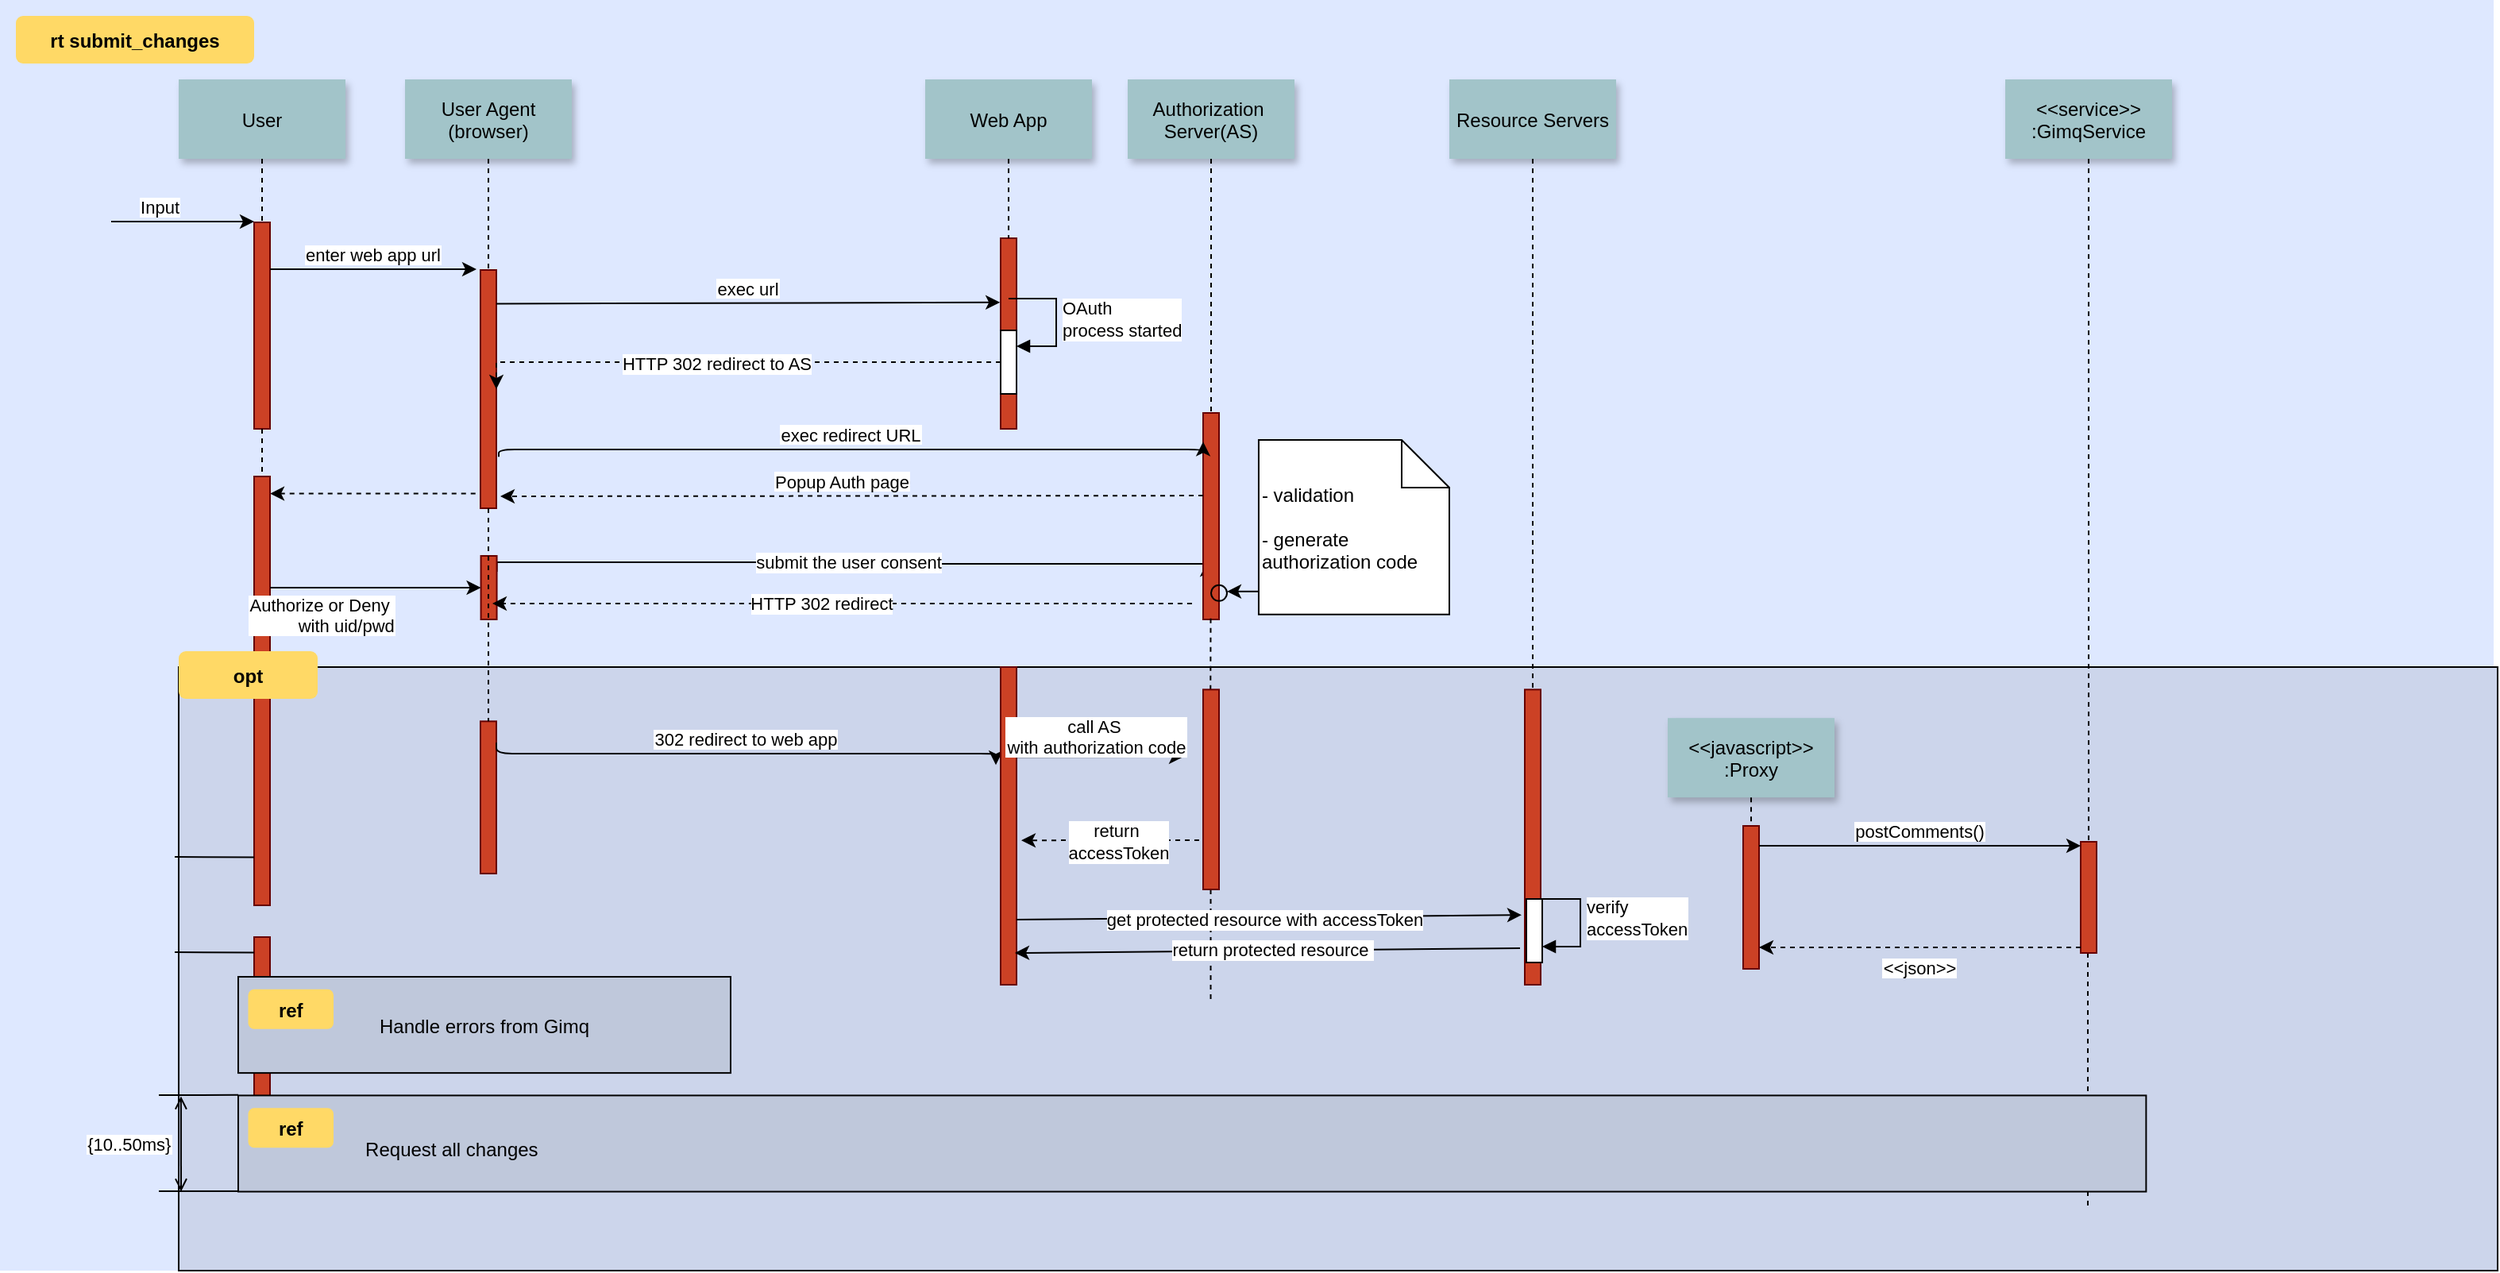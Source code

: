 <mxfile version="24.5.2" type="github">
  <diagram name="Page-1" id="9361dd3d-8414-5efd-6122-117bd74ce7a7">
    <mxGraphModel dx="1224" dy="738" grid="1" gridSize="10" guides="1" tooltips="1" connect="1" arrows="1" fold="1" page="0" pageScale="1.5" pageWidth="826" pageHeight="1169" background="none" math="0" shadow="0">
      <root>
        <mxCell id="0" />
        <mxCell id="1" parent="0" />
        <mxCell id="69" value="" style="fillColor=#DEE8FF;strokeColor=none" parent="1" vertex="1">
          <mxGeometry x="40" y="10" width="1570" height="800" as="geometry" />
        </mxCell>
        <mxCell id="20" value="" style="fillColor=#CCD5EB" parent="1" vertex="1">
          <mxGeometry x="152.5" y="430" width="1460" height="380" as="geometry" />
        </mxCell>
        <mxCell id="81" value="" style="edgeStyle=elbowEdgeStyle;elbow=horizontal;endArrow=none;dashed=1" parent="1" edge="1">
          <mxGeometry x="1460" y="437.894" width="100" height="100" as="geometry">
            <mxPoint x="1354.5" y="610" as="sourcePoint" />
            <mxPoint x="1354.5" y="770" as="targetPoint" />
          </mxGeometry>
        </mxCell>
        <mxCell id="2" value="" style="fillColor=#CC4125;strokeColor=#660000" parent="1" vertex="1">
          <mxGeometry x="200" y="150" width="10" height="130" as="geometry" />
        </mxCell>
        <mxCell id="3" value="Input" style="edgeStyle=none;verticalLabelPosition=top;verticalAlign=bottom;labelPosition=left;align=right" parent="1" edge="1">
          <mxGeometry x="110" y="49.5" width="100" height="100" as="geometry">
            <mxPoint x="110" y="149.5" as="sourcePoint" />
            <mxPoint x="200" y="149.5" as="targetPoint" />
          </mxGeometry>
        </mxCell>
        <mxCell id="4" value="User" style="shadow=1;fillColor=#A2C4C9;strokeColor=none" parent="1" vertex="1">
          <mxGeometry x="152.5" y="60" width="105" height="50" as="geometry" />
        </mxCell>
        <mxCell id="6" value="" style="fillColor=#CC4125;strokeColor=#660000" parent="1" vertex="1">
          <mxGeometry x="342.5" y="180" width="10" height="150" as="geometry" />
        </mxCell>
        <mxCell id="7" value="User Agent&#xa;(browser)" style="shadow=1;fillColor=#A2C4C9;strokeColor=none" parent="1" vertex="1">
          <mxGeometry x="295" y="60" width="105" height="50" as="geometry" />
        </mxCell>
        <mxCell id="8" value="" style="edgeStyle=none;endArrow=none;dashed=1" parent="1" source="7" target="6" edge="1">
          <mxGeometry x="272.335" y="165" width="100" height="100" as="geometry">
            <mxPoint x="347.259" y="110" as="sourcePoint" />
            <mxPoint x="347.576" y="165" as="targetPoint" />
          </mxGeometry>
        </mxCell>
        <mxCell id="9" value="enter web app url" style="edgeStyle=none;verticalLabelPosition=top;verticalAlign=bottom" parent="1" edge="1">
          <mxGeometry x="220" y="92" width="100" height="100" as="geometry">
            <mxPoint x="210" y="179.5" as="sourcePoint" />
            <mxPoint x="340" y="179.5" as="targetPoint" />
          </mxGeometry>
        </mxCell>
        <mxCell id="11" value="" style="edgeStyle=none;verticalLabelPosition=top;verticalAlign=bottom;endArrow=none;startArrow=classic;dashed=1" parent="1" edge="1">
          <mxGeometry x="220" y="172.259" width="100" height="100" as="geometry">
            <mxPoint x="210" y="320.759" as="sourcePoint" />
            <mxPoint x="340" y="320.759" as="targetPoint" />
          </mxGeometry>
        </mxCell>
        <mxCell id="13" value="exec url" style="edgeStyle=none;verticalLabelPosition=top;verticalAlign=bottom;entryX=0.401;entryY=0.238;entryDx=0;entryDy=0;entryPerimeter=0;" parent="1" edge="1" target="69">
          <mxGeometry x="385.455" y="113.916" width="100" height="100" as="geometry">
            <mxPoint x="352.5" y="201.206" as="sourcePoint" />
            <mxPoint x="462.5" y="201.206" as="targetPoint" />
          </mxGeometry>
        </mxCell>
        <mxCell id="sqE3u1-b9SdmHlHDUYPo-98" value="submit the user consent" style="edgeStyle=orthogonalEdgeStyle;rounded=0;orthogonalLoop=1;jettySize=auto;html=1;exitX=1;exitY=0.25;exitDx=0;exitDy=0;" edge="1" parent="1" source="17">
          <mxGeometry relative="1" as="geometry">
            <mxPoint x="800" y="364" as="targetPoint" />
            <Array as="points">
              <mxPoint x="353" y="364" />
              <mxPoint x="576" y="364" />
              <mxPoint x="576" y="365" />
            </Array>
          </mxGeometry>
        </mxCell>
        <mxCell id="sqE3u1-b9SdmHlHDUYPo-100" style="edgeStyle=orthogonalEdgeStyle;rounded=0;orthogonalLoop=1;jettySize=auto;html=1;exitX=0.5;exitY=1;exitDx=0;exitDy=0;" edge="1" parent="1" source="17">
          <mxGeometry relative="1" as="geometry">
            <mxPoint x="348" y="390" as="targetPoint" />
          </mxGeometry>
        </mxCell>
        <mxCell id="17" value="" style="fillColor=#CC4125;strokeColor=#660000" parent="1" vertex="1">
          <mxGeometry x="342.78" y="360" width="10" height="40" as="geometry" />
        </mxCell>
        <mxCell id="21" value="" style="fillColor=#CC4125;strokeColor=#660000" parent="1" vertex="1">
          <mxGeometry x="670" y="160" width="10" height="120" as="geometry" />
        </mxCell>
        <mxCell id="22" value="Web App" style="shadow=1;fillColor=#A2C4C9;strokeColor=none" parent="1" vertex="1">
          <mxGeometry x="622.5" y="60" width="105" height="50" as="geometry" />
        </mxCell>
        <mxCell id="23" value="" style="edgeStyle=none;endArrow=none;dashed=1" parent="1" source="22" target="21" edge="1">
          <mxGeometry x="614.488" y="175.0" width="100" height="100" as="geometry">
            <mxPoint x="674.653" y="110" as="sourcePoint" />
            <mxPoint x="674.653" y="260" as="targetPoint" />
          </mxGeometry>
        </mxCell>
        <mxCell id="24" value="Authorization &#xa;Server(AS)" style="shadow=1;fillColor=#A2C4C9;strokeColor=none" parent="1" vertex="1">
          <mxGeometry x="750" y="60" width="105" height="50" as="geometry" />
        </mxCell>
        <mxCell id="25" value="" style="edgeStyle=none;endArrow=none;dashed=1" parent="1" source="24" target="26" edge="1">
          <mxGeometry x="727.335" y="165" width="100" height="100" as="geometry">
            <mxPoint x="802.259" y="110" as="sourcePoint" />
            <mxPoint x="802.576" y="165" as="targetPoint" />
          </mxGeometry>
        </mxCell>
        <mxCell id="26" value="" style="fillColor=#CC4125;strokeColor=#660000" parent="1" vertex="1">
          <mxGeometry x="797.5" y="270" width="10" height="130" as="geometry" />
        </mxCell>
        <mxCell id="30" value="Resource Servers" style="shadow=1;fillColor=#A2C4C9;strokeColor=none" parent="1" vertex="1">
          <mxGeometry x="952.5" y="60" width="105" height="50" as="geometry" />
        </mxCell>
        <mxCell id="33" value="" style="edgeStyle=elbowEdgeStyle;elbow=horizontal;endArrow=none;dashed=1" parent="1" source="4" target="2" edge="1">
          <mxGeometry x="230.0" y="310" width="100" height="100" as="geometry">
            <mxPoint x="230.0" y="410" as="sourcePoint" />
            <mxPoint x="330" y="310" as="targetPoint" />
          </mxGeometry>
        </mxCell>
        <mxCell id="34" value="exec redirect URL" style="edgeStyle=elbowEdgeStyle;elbow=vertical;verticalLabelPosition=top;verticalAlign=bottom;exitX=1.15;exitY=0.804;exitDx=0;exitDy=0;exitPerimeter=0;" parent="1" edge="1">
          <mxGeometry x="550" y="261.736" width="100" height="100" as="geometry">
            <mxPoint x="354" y="297.6" as="sourcePoint" />
            <mxPoint x="797.5" y="288.13" as="targetPoint" />
            <Array as="points" />
          </mxGeometry>
        </mxCell>
        <mxCell id="35" value="Popup Auth page" style="edgeStyle=elbowEdgeStyle;elbow=vertical;verticalLabelPosition=bottom;verticalAlign=top;entryX=1.25;entryY=0.95;entryDx=0;entryDy=0;entryPerimeter=0;dashed=1;" parent="1" edge="1" target="6">
          <mxGeometry width="100" height="100" as="geometry">
            <mxPoint x="797.5" y="322.047" as="sourcePoint" />
            <mxPoint x="360" y="326" as="targetPoint" />
            <Array as="points" />
            <mxPoint x="-6" y="-22" as="offset" />
          </mxGeometry>
        </mxCell>
        <mxCell id="38" value="" style="edgeStyle=elbowEdgeStyle;elbow=horizontal;endArrow=none;dashed=1;entryX=0.454;entryY=0.41;entryDx=0;entryDy=0;entryPerimeter=0;" parent="1" edge="1" source="sqE3u1-b9SdmHlHDUYPo-103">
          <mxGeometry x="932.259" y="240" width="100" height="100" as="geometry">
            <mxPoint x="802.259" y="399.394" as="sourcePoint" />
            <mxPoint x="802.84" y="640.9" as="targetPoint" />
            <Array as="points">
              <mxPoint x="802.259" y="420" />
            </Array>
          </mxGeometry>
        </mxCell>
        <mxCell id="sqE3u1-b9SdmHlHDUYPo-96" value="" style="edgeStyle=orthogonalEdgeStyle;rounded=0;orthogonalLoop=1;jettySize=auto;html=1;" edge="1" parent="1">
          <mxGeometry relative="1" as="geometry">
            <mxPoint x="832.473" y="382.4" as="sourcePoint" />
            <mxPoint x="812.5" y="382.4" as="targetPoint" />
            <Array as="points">
              <mxPoint x="820" y="382" />
              <mxPoint x="820" y="382" />
            </Array>
          </mxGeometry>
        </mxCell>
        <mxCell id="39" value="" style="ellipse;fillColor=none" parent="1" vertex="1">
          <mxGeometry x="802.5" y="378.394" width="10.0" height="10" as="geometry" />
        </mxCell>
        <mxCell id="40" value=" - validation&#xa;&#xa; - generate &#xa;authorization code" style="shape=note;align=left" parent="1" vertex="1">
          <mxGeometry x="832.473" y="287.004" width="120.027" height="109.826" as="geometry" />
        </mxCell>
        <mxCell id="42" value="" style="fillColor=#CC4125;strokeColor=#660000" parent="1" vertex="1">
          <mxGeometry x="200" y="310" width="10" height="270" as="geometry" />
        </mxCell>
        <mxCell id="43" value="             Authorize or Deny &#xa;with uid/pwd" style="edgeStyle=elbowEdgeStyle;elbow=vertical;dashed=0;verticalLabelPosition=top;verticalAlign=bottom;align=right" parent="1" source="42" target="17" edge="1">
          <mxGeometry width="100" height="100" as="geometry">
            <mxPoint x="220" y="370" as="sourcePoint" />
            <mxPoint x="500" y="310" as="targetPoint" />
            <Array as="points" />
            <mxPoint x="14" y="33" as="offset" />
          </mxGeometry>
        </mxCell>
        <mxCell id="44" value="" style="edgeStyle=none;dashed=1;endArrow=none" parent="1" source="2" target="42" edge="1">
          <mxGeometry x="50" y="300" width="100" height="100" as="geometry">
            <mxPoint x="50" y="400" as="sourcePoint" />
            <mxPoint x="150" y="300" as="targetPoint" />
          </mxGeometry>
        </mxCell>
        <mxCell id="48" value="" style="fillColor=#CC4125;strokeColor=#660000" parent="1" vertex="1">
          <mxGeometry x="342.5" y="464.167" width="10" height="95.833" as="geometry" />
        </mxCell>
        <mxCell id="49" value="" style="fillColor=#CC4125;strokeColor=#660000" parent="1" vertex="1">
          <mxGeometry x="1000" y="444.17" width="10" height="185.83" as="geometry" />
        </mxCell>
        <mxCell id="50" value="" style="edgeStyle=none;endArrow=none;dashed=1" parent="1" source="30" target="49" edge="1">
          <mxGeometry x="956.571" y="205" width="100" height="100" as="geometry">
            <mxPoint x="1031.736" y="150" as="sourcePoint" />
            <mxPoint x="1031.736" y="329.394" as="targetPoint" />
          </mxGeometry>
        </mxCell>
        <mxCell id="52" value="" style="edgeStyle=none;endArrow=none;dashed=1" parent="1" source="6" target="48" edge="1">
          <mxGeometry x="376.571" y="339.697" width="100" height="100" as="geometry">
            <mxPoint x="451.736" y="284.697" as="sourcePoint" />
            <mxPoint x="451.736" y="464.091" as="targetPoint" />
          </mxGeometry>
        </mxCell>
        <mxCell id="53" value="302 redirect to web app" style="edgeStyle=elbowEdgeStyle;elbow=vertical;verticalLabelPosition=top;verticalAlign=bottom;entryX=-0.3;entryY=0.308;entryDx=0;entryDy=0;entryPerimeter=0;" parent="1" edge="1" target="sqE3u1-b9SdmHlHDUYPo-105">
          <mxGeometry width="100" height="100" as="geometry">
            <mxPoint x="352.5" y="477.569" as="sourcePoint" />
            <mxPoint x="1000" y="477.569" as="targetPoint" />
            <Array as="points" />
            <mxPoint as="offset" />
          </mxGeometry>
        </mxCell>
        <mxCell id="55" value="&lt;&lt;javascript&gt;&gt;&#xa;:Proxy" style="shadow=1;fillColor=#A2C4C9;strokeColor=none" parent="1" vertex="1">
          <mxGeometry x="1090" y="462.083" width="105" height="50" as="geometry" />
        </mxCell>
        <mxCell id="56" value="" style="edgeStyle=none;endArrow=none;dashed=1" parent="1" source="55" target="57" edge="1">
          <mxGeometry x="1204.071" y="380.087" width="100" height="100" as="geometry">
            <mxPoint x="1279.236" y="325.087" as="sourcePoint" />
            <mxPoint x="1350" y="445.087" as="targetPoint" />
          </mxGeometry>
        </mxCell>
        <mxCell id="57" value="" style="fillColor=#CC4125;strokeColor=#660000" parent="1" vertex="1">
          <mxGeometry x="1137.5" y="530" width="10" height="90" as="geometry" />
        </mxCell>
        <mxCell id="58" value="" style="fillColor=#CC4125;strokeColor=#660000" parent="1" vertex="1">
          <mxGeometry x="1350" y="540" width="10" height="70" as="geometry" />
        </mxCell>
        <mxCell id="62" value="postComments()" style="edgeStyle=elbowEdgeStyle;elbow=vertical;verticalLabelPosition=top;verticalAlign=bottom" parent="1" edge="1">
          <mxGeometry x="1225" y="309.5" width="100" height="100" as="geometry">
            <mxPoint x="1147.5" y="542.5" as="sourcePoint" />
            <mxPoint x="1350" y="542.5" as="targetPoint" />
            <Array as="points" />
          </mxGeometry>
        </mxCell>
        <mxCell id="63" value="&lt;&lt;json&gt;&gt;" style="edgeStyle=elbowEdgeStyle;elbow=vertical;dashed=1;verticalLabelPosition=bottom;verticalAlign=top" parent="1" edge="1">
          <mxGeometry x="1075" y="396" width="100" height="100" as="geometry">
            <mxPoint x="1350" y="606.5" as="sourcePoint" />
            <mxPoint x="1147.5" y="606.5" as="targetPoint" />
            <Array as="points" />
          </mxGeometry>
        </mxCell>
        <mxCell id="64" value="&lt;&lt;service&gt;&gt;&#xa;:GimqService" style="shadow=1;fillColor=#A2C4C9;strokeColor=none" parent="1" vertex="1">
          <mxGeometry x="1302.5" y="60" width="105" height="50" as="geometry" />
        </mxCell>
        <mxCell id="65" value="" style="edgeStyle=none;endArrow=none;dashed=1" parent="1" source="64" target="58" edge="1">
          <mxGeometry x="1174.071" y="210" width="100" height="100" as="geometry">
            <mxPoint x="1222.5" y="115" as="sourcePoint" />
            <mxPoint x="1222.5" y="445" as="targetPoint" />
          </mxGeometry>
        </mxCell>
        <mxCell id="66" value="" style="fillColor=#CC4125;strokeColor=#660000" parent="1" vertex="1">
          <mxGeometry x="200" y="600" width="10" height="130" as="geometry" />
        </mxCell>
        <mxCell id="67" value="" style="edgeStyle=elbowEdgeStyle;elbow=vertical;dashed=1;verticalLabelPosition=bottom;verticalAlign=top;" parent="1" edge="1">
          <mxGeometry x="507.5" y="664.342" width="100" height="100" as="geometry">
            <mxPoint x="795" y="539" as="sourcePoint" />
            <mxPoint x="683" y="539" as="targetPoint" />
            <Array as="points">
              <mxPoint x="680" y="539.08" />
            </Array>
          </mxGeometry>
        </mxCell>
        <mxCell id="sqE3u1-b9SdmHlHDUYPo-108" value="return&amp;nbsp;&lt;div&gt;accessToken&lt;/div&gt;" style="edgeLabel;html=1;align=center;verticalAlign=middle;resizable=0;points=[];" vertex="1" connectable="0" parent="67">
          <mxGeometry relative="1" as="geometry">
            <mxPoint x="5" y="1" as="offset" />
          </mxGeometry>
        </mxCell>
        <mxCell id="71" value="rt submit_changes" style="rounded=1;fontStyle=1;fillColor=#FFD966;strokeColor=none" parent="1" vertex="1">
          <mxGeometry x="50" y="20" width="150" height="30" as="geometry" />
        </mxCell>
        <mxCell id="72" value="opt" style="rounded=1;fontStyle=1;fillColor=#FFD966;strokeColor=none" parent="1" vertex="1">
          <mxGeometry x="152.5" y="420" width="87.5" height="30" as="geometry" />
        </mxCell>
        <mxCell id="74" value="Handle errors from Gimq" style="fillColor=#BFC8DB" parent="1" vertex="1">
          <mxGeometry x="190" y="625" width="310" height="60.556" as="geometry" />
        </mxCell>
        <mxCell id="75" value="ref" style="rounded=1;fontStyle=1;fillColor=#FFD966;strokeColor=none" parent="1" vertex="1">
          <mxGeometry x="196.25" y="632.894" width="53.75" height="25" as="geometry" />
        </mxCell>
        <mxCell id="76" value="" style="align=left;fillColor=#BFC8DB" parent="1" vertex="1">
          <mxGeometry x="190.0" y="699.722" width="1201.194" height="60.556" as="geometry" />
        </mxCell>
        <mxCell id="77" value="ref" style="rounded=1;fontStyle=1;fillColor=#FFD966;strokeColor=none" parent="1" vertex="1">
          <mxGeometry x="196.25" y="707.616" width="53.75" height="25" as="geometry" />
        </mxCell>
        <mxCell id="78" value="Request all changes" style="text;align=left" parent="1" vertex="1">
          <mxGeometry x="268.056" y="720.116" width="351.806" height="26" as="geometry" />
        </mxCell>
        <mxCell id="83" value="" style="edgeStyle=elbowEdgeStyle;elbow=vertical;endArrow=none" parent="1" edge="1">
          <mxGeometry x="60" y="499.711" width="100" height="100" as="geometry">
            <mxPoint x="200.0" y="549.711" as="sourcePoint" />
            <mxPoint x="150" y="549.711" as="targetPoint" />
          </mxGeometry>
        </mxCell>
        <mxCell id="84" value="" style="edgeStyle=elbowEdgeStyle;elbow=vertical;endArrow=none" parent="1" edge="1">
          <mxGeometry x="60.0" y="559.711" width="100" height="100" as="geometry">
            <mxPoint x="200" y="609.711" as="sourcePoint" />
            <mxPoint x="150.0" y="609.711" as="targetPoint" />
          </mxGeometry>
        </mxCell>
        <mxCell id="85" value="" style="edgeStyle=elbowEdgeStyle;elbow=vertical;endArrow=none" parent="1" edge="1">
          <mxGeometry x="50.0" y="649.433" width="100" height="100" as="geometry">
            <mxPoint x="190.0" y="699.433" as="sourcePoint" />
            <mxPoint x="140" y="699.433" as="targetPoint" />
          </mxGeometry>
        </mxCell>
        <mxCell id="86" value="" style="edgeStyle=elbowEdgeStyle;elbow=vertical;endArrow=none" parent="1" edge="1">
          <mxGeometry x="50.0" y="709.988" width="100" height="100" as="geometry">
            <mxPoint x="190.0" y="759.988" as="sourcePoint" />
            <mxPoint x="140.0" y="759.988" as="targetPoint" />
          </mxGeometry>
        </mxCell>
        <mxCell id="89" value="{10..50ms}" style="edgeStyle=elbowEdgeStyle;elbow=horizontal;startArrow=open;endArrow=open;labelPosition=left;align=right" parent="1" edge="1">
          <mxGeometry width="100" height="100" as="geometry">
            <mxPoint x="153.947" y="700.278" as="sourcePoint" />
            <mxPoint x="153.947" y="760.278" as="targetPoint" />
            <mxPoint x="-4.236" y="-0.278" as="offset" />
          </mxGeometry>
        </mxCell>
        <mxCell id="sqE3u1-b9SdmHlHDUYPo-92" style="edgeStyle=orthogonalEdgeStyle;rounded=0;orthogonalLoop=1;jettySize=auto;html=1;curved=0;entryX=1;entryY=0.5;entryDx=0;entryDy=0;dashed=1;" edge="1" parent="1" source="sqE3u1-b9SdmHlHDUYPo-90" target="6">
          <mxGeometry relative="1" as="geometry">
            <Array as="points">
              <mxPoint x="353" y="238" />
            </Array>
          </mxGeometry>
        </mxCell>
        <mxCell id="sqE3u1-b9SdmHlHDUYPo-93" value="HTTP 302 redirect to AS" style="edgeLabel;html=1;align=center;verticalAlign=middle;resizable=0;points=[];" vertex="1" connectable="0" parent="sqE3u1-b9SdmHlHDUYPo-92">
          <mxGeometry x="0.07" y="1" relative="1" as="geometry">
            <mxPoint as="offset" />
          </mxGeometry>
        </mxCell>
        <mxCell id="sqE3u1-b9SdmHlHDUYPo-90" value="" style="html=1;points=[[0,0,0,0,5],[0,1,0,0,-5],[1,0,0,0,5],[1,1,0,0,-5]];perimeter=orthogonalPerimeter;outlineConnect=0;targetShapes=umlLifeline;portConstraint=eastwest;newEdgeStyle={&quot;curved&quot;:0,&quot;rounded&quot;:0};" vertex="1" parent="1">
          <mxGeometry x="670" y="218" width="10" height="40" as="geometry" />
        </mxCell>
        <mxCell id="sqE3u1-b9SdmHlHDUYPo-91" value="OAuth&amp;nbsp;&lt;div&gt;process started&lt;/div&gt;" style="html=1;align=left;spacingLeft=2;endArrow=block;rounded=0;edgeStyle=orthogonalEdgeStyle;curved=0;rounded=0;" edge="1" target="sqE3u1-b9SdmHlHDUYPo-90" parent="1">
          <mxGeometry relative="1" as="geometry">
            <mxPoint x="675" y="198" as="sourcePoint" />
            <Array as="points">
              <mxPoint x="705" y="228" />
            </Array>
          </mxGeometry>
        </mxCell>
        <mxCell id="sqE3u1-b9SdmHlHDUYPo-101" value="" style="endArrow=classic;html=1;rounded=0;exitX=0.478;exitY=0.475;exitDx=0;exitDy=0;exitPerimeter=0;dashed=1;" edge="1" parent="1" source="69">
          <mxGeometry width="50" height="50" relative="1" as="geometry">
            <mxPoint x="700" y="350" as="sourcePoint" />
            <mxPoint x="350" y="390" as="targetPoint" />
          </mxGeometry>
        </mxCell>
        <mxCell id="sqE3u1-b9SdmHlHDUYPo-102" value="HTTP 302 redirect" style="edgeLabel;html=1;align=center;verticalAlign=middle;resizable=0;points=[];" vertex="1" connectable="0" parent="sqE3u1-b9SdmHlHDUYPo-101">
          <mxGeometry x="0.06" relative="1" as="geometry">
            <mxPoint as="offset" />
          </mxGeometry>
        </mxCell>
        <mxCell id="sqE3u1-b9SdmHlHDUYPo-104" value="" style="edgeStyle=elbowEdgeStyle;elbow=horizontal;endArrow=none;dashed=1;entryX=0.454;entryY=0.41;entryDx=0;entryDy=0;entryPerimeter=0;" edge="1" parent="1" target="sqE3u1-b9SdmHlHDUYPo-103">
          <mxGeometry x="932.259" y="240" width="100" height="100" as="geometry">
            <mxPoint x="802.259" y="399.394" as="sourcePoint" />
            <mxPoint x="802.84" y="640.9" as="targetPoint" />
            <Array as="points" />
          </mxGeometry>
        </mxCell>
        <mxCell id="sqE3u1-b9SdmHlHDUYPo-103" value="" style="fillColor=#CC4125;strokeColor=#660000" vertex="1" parent="1">
          <mxGeometry x="797.5" y="444.17" width="10" height="125.83" as="geometry" />
        </mxCell>
        <mxCell id="sqE3u1-b9SdmHlHDUYPo-105" value="" style="fillColor=#CC4125;strokeColor=#660000" vertex="1" parent="1">
          <mxGeometry x="670" y="430" width="10" height="200" as="geometry" />
        </mxCell>
        <mxCell id="sqE3u1-b9SdmHlHDUYPo-106" value="call AS &#xa;with authorization code" style="edgeStyle=elbowEdgeStyle;elbow=vertical;verticalLabelPosition=top;verticalAlign=bottom;" edge="1" parent="1">
          <mxGeometry width="100" height="100" as="geometry">
            <mxPoint x="680" y="486.58" as="sourcePoint" />
            <mxPoint x="785" y="486.58" as="targetPoint" />
            <Array as="points" />
            <mxPoint x="-2" y="3" as="offset" />
          </mxGeometry>
        </mxCell>
        <mxCell id="sqE3u1-b9SdmHlHDUYPo-110" value="" style="endArrow=classic;html=1;rounded=0;entryX=-0.2;entryY=0.922;entryDx=0;entryDy=0;entryPerimeter=0;" edge="1" parent="1">
          <mxGeometry width="50" height="50" relative="1" as="geometry">
            <mxPoint x="680" y="589" as="sourcePoint" />
            <mxPoint x="998" y="586.065" as="targetPoint" />
          </mxGeometry>
        </mxCell>
        <mxCell id="sqE3u1-b9SdmHlHDUYPo-111" value="get protected resource with accessToken" style="edgeLabel;html=1;align=center;verticalAlign=middle;resizable=0;points=[];" vertex="1" connectable="0" parent="sqE3u1-b9SdmHlHDUYPo-110">
          <mxGeometry x="-0.019" y="-1" relative="1" as="geometry">
            <mxPoint as="offset" />
          </mxGeometry>
        </mxCell>
        <mxCell id="sqE3u1-b9SdmHlHDUYPo-112" value="" style="endArrow=classic;html=1;rounded=0;entryX=-0.2;entryY=0.922;entryDx=0;entryDy=0;entryPerimeter=0;" edge="1" parent="1">
          <mxGeometry width="50" height="50" relative="1" as="geometry">
            <mxPoint x="997" y="607" as="sourcePoint" />
            <mxPoint x="679" y="610" as="targetPoint" />
          </mxGeometry>
        </mxCell>
        <mxCell id="sqE3u1-b9SdmHlHDUYPo-113" value="return protected resource&amp;nbsp;" style="edgeLabel;html=1;align=center;verticalAlign=middle;resizable=0;points=[];" vertex="1" connectable="0" parent="sqE3u1-b9SdmHlHDUYPo-112">
          <mxGeometry x="-0.019" y="-1" relative="1" as="geometry">
            <mxPoint as="offset" />
          </mxGeometry>
        </mxCell>
        <mxCell id="sqE3u1-b9SdmHlHDUYPo-117" value="" style="html=1;points=[[0,0,0,0,5],[0,1,0,0,-5],[1,0,0,0,5],[1,1,0,0,-5]];perimeter=orthogonalPerimeter;outlineConnect=0;targetShapes=umlLifeline;portConstraint=eastwest;newEdgeStyle={&quot;curved&quot;:0,&quot;rounded&quot;:0};" vertex="1" parent="1">
          <mxGeometry x="1001" y="576" width="10" height="40" as="geometry" />
        </mxCell>
        <mxCell id="sqE3u1-b9SdmHlHDUYPo-118" value="verify&amp;nbsp;&lt;div&gt;accessToken&lt;/div&gt;" style="html=1;align=left;spacingLeft=2;endArrow=block;rounded=0;edgeStyle=orthogonalEdgeStyle;curved=0;rounded=0;" edge="1" parent="1">
          <mxGeometry relative="1" as="geometry">
            <mxPoint x="1005" y="576" as="sourcePoint" />
            <Array as="points">
              <mxPoint x="1035" y="606" />
            </Array>
            <mxPoint x="1011" y="606" as="targetPoint" />
          </mxGeometry>
        </mxCell>
      </root>
    </mxGraphModel>
  </diagram>
</mxfile>
